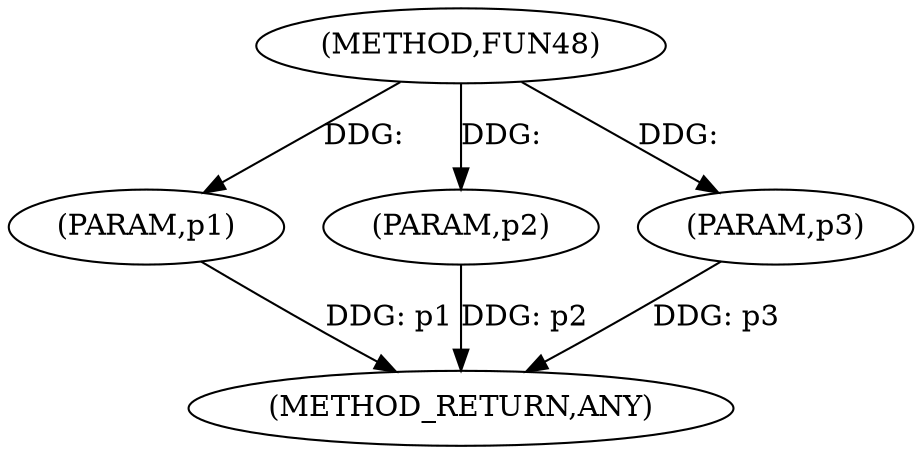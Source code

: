 
digraph "FUN48" {  

"14812" [label = "(METHOD,FUN48)" ]

"14817" [label = "(METHOD_RETURN,ANY)" ]

"14813" [label = "(PARAM,p1)" ]

"14814" [label = "(PARAM,p2)" ]

"14815" [label = "(PARAM,p3)" ]

  "14813" -> "14817"  [ label = "DDG: p1"] 

  "14814" -> "14817"  [ label = "DDG: p2"] 

  "14815" -> "14817"  [ label = "DDG: p3"] 

  "14812" -> "14813"  [ label = "DDG: "] 

  "14812" -> "14814"  [ label = "DDG: "] 

  "14812" -> "14815"  [ label = "DDG: "] 

}